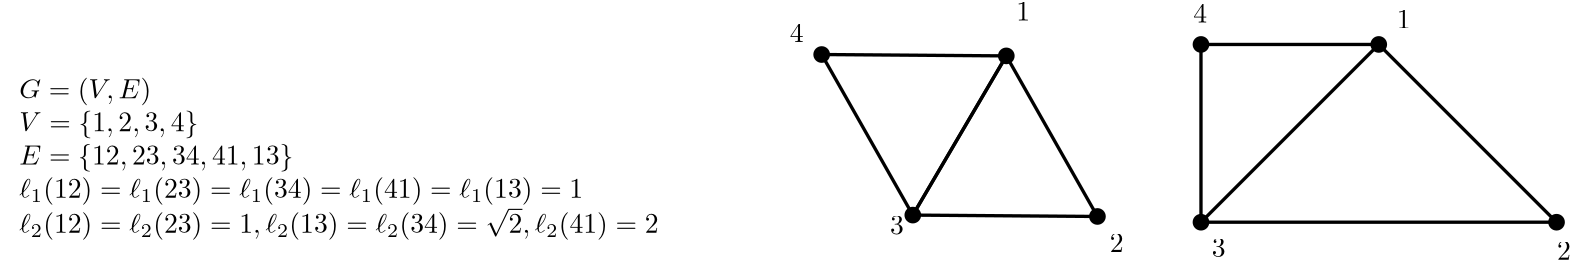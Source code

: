 <?xml version="1.0"?>
<!DOCTYPE ipe SYSTEM "ipe.dtd">
<ipe version="70005" creator="Ipe 7.1.4">
<info created="D:20140523183238" modified="D:20140523183238"/>
<ipestyle name="basic">
<symbol name="arrow/arc(spx)">
<path stroke="sym-stroke" fill="sym-stroke" pen="sym-pen">
0 0 m
-1 0.333 l
-1 -0.333 l
h
</path>
</symbol>
<symbol name="arrow/farc(spx)">
<path stroke="sym-stroke" fill="white" pen="sym-pen">
0 0 m
-1 0.333 l
-1 -0.333 l
h
</path>
</symbol>
<symbol name="mark/circle(sx)" transformations="translations">
<path fill="sym-stroke">
0.6 0 0 0.6 0 0 e
0.4 0 0 0.4 0 0 e
</path>
</symbol>
<symbol name="mark/disk(sx)" transformations="translations">
<path fill="sym-stroke">
0.6 0 0 0.6 0 0 e
</path>
</symbol>
<symbol name="mark/fdisk(sfx)" transformations="translations">
<group>
<path fill="sym-fill">
0.5 0 0 0.5 0 0 e
</path>
<path fill="sym-stroke" fillrule="eofill">
0.6 0 0 0.6 0 0 e
0.4 0 0 0.4 0 0 e
</path>
</group>
</symbol>
<symbol name="mark/box(sx)" transformations="translations">
<path fill="sym-stroke" fillrule="eofill">
-0.6 -0.6 m
0.6 -0.6 l
0.6 0.6 l
-0.6 0.6 l
h
-0.4 -0.4 m
0.4 -0.4 l
0.4 0.4 l
-0.4 0.4 l
h
</path>
</symbol>
<symbol name="mark/square(sx)" transformations="translations">
<path fill="sym-stroke">
-0.6 -0.6 m
0.6 -0.6 l
0.6 0.6 l
-0.6 0.6 l
h
</path>
</symbol>
<symbol name="mark/fsquare(sfx)" transformations="translations">
<group>
<path fill="sym-fill">
-0.5 -0.5 m
0.5 -0.5 l
0.5 0.5 l
-0.5 0.5 l
h
</path>
<path fill="sym-stroke" fillrule="eofill">
-0.6 -0.6 m
0.6 -0.6 l
0.6 0.6 l
-0.6 0.6 l
h
-0.4 -0.4 m
0.4 -0.4 l
0.4 0.4 l
-0.4 0.4 l
h
</path>
</group>
</symbol>
<symbol name="mark/cross(sx)" transformations="translations">
<group>
<path fill="sym-stroke">
-0.43 -0.57 m
0.57 0.43 l
0.43 0.57 l
-0.57 -0.43 l
h
</path>
<path fill="sym-stroke">
-0.43 0.57 m
0.57 -0.43 l
0.43 -0.57 l
-0.57 0.43 l
h
</path>
</group>
</symbol>
<symbol name="arrow/fnormal(spx)">
<path stroke="sym-stroke" fill="white" pen="sym-pen">
0 0 m
-1 0.333 l
-1 -0.333 l
h
</path>
</symbol>
<symbol name="arrow/pointed(spx)">
<path stroke="sym-stroke" fill="sym-stroke" pen="sym-pen">
0 0 m
-1 0.333 l
-0.8 0 l
-1 -0.333 l
h
</path>
</symbol>
<symbol name="arrow/fpointed(spx)">
<path stroke="sym-stroke" fill="white" pen="sym-pen">
0 0 m
-1 0.333 l
-0.8 0 l
-1 -0.333 l
h
</path>
</symbol>
<symbol name="arrow/linear(spx)">
<path stroke="sym-stroke" pen="sym-pen">
-1 0.333 m
0 0 l
-1 -0.333 l
</path>
</symbol>
<symbol name="arrow/fdouble(spx)">
<path stroke="sym-stroke" fill="white" pen="sym-pen">
0 0 m
-1 0.333 l
-1 -0.333 l
h
-1 0 m
-2 0.333 l
-2 -0.333 l
h
</path>
</symbol>
<symbol name="arrow/double(spx)">
<path stroke="sym-stroke" fill="sym-stroke" pen="sym-pen">
0 0 m
-1 0.333 l
-1 -0.333 l
h
-1 0 m
-2 0.333 l
-2 -0.333 l
h
</path>
</symbol>
<pen name="heavier" value="0.8"/>
<pen name="fat" value="1.2"/>
<pen name="ultrafat" value="2"/>
<symbolsize name="large" value="5"/>
<symbolsize name="small" value="2"/>
<symbolsize name="tiny" value="1.1"/>
<arrowsize name="large" value="10"/>
<arrowsize name="small" value="5"/>
<arrowsize name="tiny" value="3"/>
<color name="red" value="1 0 0"/>
<color name="green" value="0 1 0"/>
<color name="blue" value="0 0 1"/>
<color name="yellow" value="1 1 0"/>
<color name="orange" value="1 0.647 0"/>
<color name="gold" value="1 0.843 0"/>
<color name="purple" value="0.627 0.125 0.941"/>
<color name="gray" value="0.745"/>
<color name="brown" value="0.647 0.165 0.165"/>
<color name="navy" value="0 0 0.502"/>
<color name="pink" value="1 0.753 0.796"/>
<color name="seagreen" value="0.18 0.545 0.341"/>
<color name="turquoise" value="0.251 0.878 0.816"/>
<color name="violet" value="0.933 0.51 0.933"/>
<color name="darkblue" value="0 0 0.545"/>
<color name="darkcyan" value="0 0.545 0.545"/>
<color name="darkgray" value="0.663"/>
<color name="darkgreen" value="0 0.392 0"/>
<color name="darkmagenta" value="0.545 0 0.545"/>
<color name="darkorange" value="1 0.549 0"/>
<color name="darkred" value="0.545 0 0"/>
<color name="lightblue" value="0.678 0.847 0.902"/>
<color name="lightcyan" value="0.878 1 1"/>
<color name="lightgray" value="0.827"/>
<color name="lightgreen" value="0.565 0.933 0.565"/>
<color name="lightyellow" value="1 1 0.878"/>
<dashstyle name="dashed" value="[4] 0"/>
<dashstyle name="dotted" value="[1 3] 0"/>
<dashstyle name="dash dotted" value="[4 2 1 2] 0"/>
<dashstyle name="dash dot dotted" value="[4 2 1 2 1 2] 0"/>
<textsize name="large" value="\large"/>
<textsize name="Large" value="\Large"/>
<textsize name="LARGE" value="\LARGE"/>
<textsize name="huge" value="\huge"/>
<textsize name="Huge" value="\Huge"/>
<textsize name="small" value="\small"/>
<textsize name="footnote" value="\footnotesize"/>
<textsize name="tiny" value="\tiny"/>
<textstyle name="center" begin="\begin{center}" end="\end{center}"/>
<textstyle name="itemize" begin="\begin{itemize}" end="\end{itemize}"/>
<textstyle name="item" begin="\begin{itemize}\item{}" end="\end{itemize}"/>
<gridsize name="4 pts" value="4"/>
<gridsize name="8 pts (~3 mm)" value="8"/>
<gridsize name="16 pts (~6 mm)" value="16"/>
<gridsize name="32 pts (~12 mm)" value="32"/>
<gridsize name="10 pts (~3.5 mm)" value="10"/>
<gridsize name="20 pts (~7 mm)" value="20"/>
<gridsize name="14 pts (~5 mm)" value="14"/>
<gridsize name="28 pts (~10 mm)" value="28"/>
<gridsize name="56 pts (~20 mm)" value="56"/>
<anglesize name="90 deg" value="90"/>
<anglesize name="60 deg" value="60"/>
<anglesize name="45 deg" value="45"/>
<anglesize name="30 deg" value="30"/>
<anglesize name="22.5 deg" value="22.5"/>
<tiling name="falling" angle="-60" step="4" width="1"/>
<tiling name="rising" angle="30" step="4" width="1"/>
</ipestyle>
<page>
<layer name="alpha"/>
<view layers="alpha" active="alpha"/>
<text layer="alpha" transformations="translations" pos="16.6473 576" stroke="black" type="minipage" width="242" height="38.154" depth="33.25" valign="top">$$\begin{array}{l}
G=(V,E)\\
V=\{1,2,3,4\}\\
E=\{12,23,34,41,13\}\\
\ell_1(12)=\ell_1(23)=\ell_1(34)=\ell_1(41)=\ell_1(13)=1\\
\ell_2(12)=\ell_2(23)=1,\ell_2(13)= \ell_2(34)=\sqrt{2},\ell_2(41)=2\\
\end{array}$$</text>
<path matrix="-0.578533 -0.328339 0.328339 -0.578533 421.173 974.31" stroke="black" pen="fat">
441.689 544 m
355.156 593.96 l
355.156 494.04 l
h
</path>
<path matrix="0.578533 0.328339 0.328339 -0.578533 -56.2316 741.579" stroke="black" pen="fat">
441.689 544 m
355.156 593.96 l
355.156 494.04 l
h
</path>
<path stroke="black" pen="fat">
448 576 m
448 512 l
512 576 l
448 576 l
448 576 l
</path>
<path matrix="0 1 -1 0 1088 64" stroke="black" pen="fat">
448 512 m
512 576 l
512 576 l
</path>
<path stroke="black" pen="fat">
448 512 m
576 512 l
576 512 l
</path>
<use name="mark/disk(sx)" pos="311.45 572.372" size="large" stroke="black"/>
<use name="mark/disk(sx)" pos="377.916 571.88" size="large" stroke="black"/>
<use name="mark/disk(sx)" pos="410.724 514.074" size="large" stroke="black"/>
<use name="mark/disk(sx)" pos="344.258 514.565" size="large" stroke="black"/>
<use name="mark/disk(sx)" pos="448 512" size="large" stroke="black"/>
<use name="mark/disk(sx)" pos="512 576" size="large" stroke="black"/>
<use name="mark/disk(sx)" pos="448 576" size="large" stroke="black"/>
<use name="mark/disk(sx)" pos="576 512" size="large" stroke="black"/>
<text transformations="translations" pos="381.539 584.58" stroke="black" type="label" width="4.981" height="6.42" depth="0" valign="baseline">$1$</text>
<text matrix="1 0 0 1 4.90179 -5.25192" transformations="translations" pos="410.249 506.501" stroke="black" type="label" width="4.981" height="6.42" depth="0" valign="baseline">$2$</text>
<text transformations="translations" pos="336.022 507.552" stroke="black" type="label" width="4.981" height="6.42" depth="0" valign="baseline">$3$</text>
<text transformations="translations" pos="299.959 576.877" stroke="black" type="label" width="4.981" height="6.42" depth="0" valign="baseline">$4$</text>
<text matrix="1 0 0 1 136.9 -2.80109" transformations="translations" pos="381.539 584.58" stroke="black" type="label" width="4.981" height="6.42" depth="0" valign="baseline">$1$</text>
<text matrix="1 0 0 1 165.961 -8.0525" transformations="translations" pos="410.249 506.501" stroke="black" type="label" width="4.981" height="6.42" depth="0" valign="baseline">$2$</text>
<text matrix="1 0 0 1 115.893 -8.05312" transformations="translations" pos="336.022 507.552" stroke="black" type="label" width="4.981" height="6.42" depth="0" valign="baseline">$3$</text>
<text matrix="1 0 0 1 145.303 7.00238" transformations="translations" pos="299.959 576.877" stroke="black" type="label" width="4.981" height="6.42" depth="0" valign="baseline">$4$</text>
</page>
</ipe>
